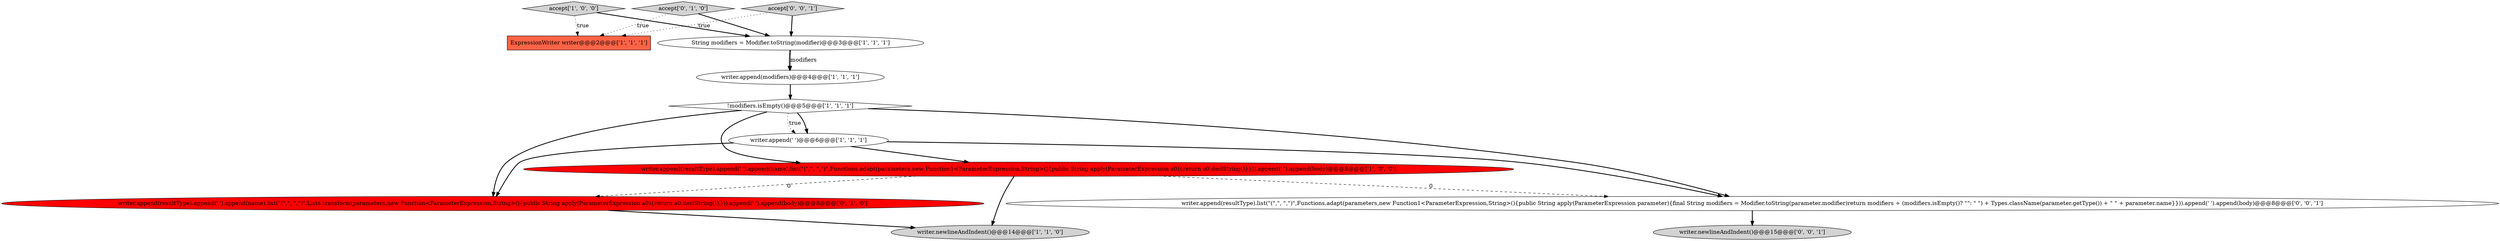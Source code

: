 digraph {
2 [style = filled, label = "accept['1', '0', '0']", fillcolor = lightgray, shape = diamond image = "AAA0AAABBB1BBB"];
5 [style = filled, label = "ExpressionWriter writer@@@2@@@['1', '1', '1']", fillcolor = tomato, shape = box image = "AAA0AAABBB1BBB"];
8 [style = filled, label = "writer.append(resultType).append(' ').append(name).list(\"(\",\", \",\")\",Lists.transform(parameters,new Function<ParameterExpression,String>(){public String apply(ParameterExpression a0){return a0.declString()}})).append(' ').append(body)@@@8@@@['0', '1', '0']", fillcolor = red, shape = ellipse image = "AAA1AAABBB2BBB"];
0 [style = filled, label = "writer.append(modifiers)@@@4@@@['1', '1', '1']", fillcolor = white, shape = ellipse image = "AAA0AAABBB1BBB"];
1 [style = filled, label = "String modifiers = Modifier.toString(modifier)@@@3@@@['1', '1', '1']", fillcolor = white, shape = ellipse image = "AAA0AAABBB1BBB"];
12 [style = filled, label = "accept['0', '0', '1']", fillcolor = lightgray, shape = diamond image = "AAA0AAABBB3BBB"];
11 [style = filled, label = "writer.newlineAndIndent()@@@15@@@['0', '0', '1']", fillcolor = lightgray, shape = ellipse image = "AAA0AAABBB3BBB"];
3 [style = filled, label = "!modifiers.isEmpty()@@@5@@@['1', '1', '1']", fillcolor = white, shape = diamond image = "AAA0AAABBB1BBB"];
6 [style = filled, label = "writer.append(' ')@@@6@@@['1', '1', '1']", fillcolor = white, shape = ellipse image = "AAA0AAABBB1BBB"];
7 [style = filled, label = "writer.append(resultType).append(' ').append(name).list(\"(\",\", \",\")\",Functions.adapt(parameters,new Function1<ParameterExpression,String>(){public String apply(ParameterExpression a0){return a0.declString()}})).append(' ').append(body)@@@8@@@['1', '0', '0']", fillcolor = red, shape = ellipse image = "AAA1AAABBB1BBB"];
4 [style = filled, label = "writer.newlineAndIndent()@@@14@@@['1', '1', '0']", fillcolor = lightgray, shape = ellipse image = "AAA0AAABBB1BBB"];
9 [style = filled, label = "accept['0', '1', '0']", fillcolor = lightgray, shape = diamond image = "AAA0AAABBB2BBB"];
10 [style = filled, label = "writer.append(resultType).list(\"(\",\", \",\")\",Functions.adapt(parameters,new Function1<ParameterExpression,String>(){public String apply(ParameterExpression parameter){final String modifiers = Modifier.toString(parameter.modifier)return modifiers + (modifiers.isEmpty()? \"\": \" \") + Types.className(parameter.getType()) + \" \" + parameter.name}})).append(' ').append(body)@@@8@@@['0', '0', '1']", fillcolor = white, shape = ellipse image = "AAA0AAABBB3BBB"];
0->3 [style = bold, label=""];
2->1 [style = bold, label=""];
7->8 [style = dashed, label="0"];
3->6 [style = bold, label=""];
1->0 [style = bold, label=""];
7->4 [style = bold, label=""];
3->6 [style = dotted, label="true"];
12->1 [style = bold, label=""];
3->10 [style = bold, label=""];
3->7 [style = bold, label=""];
12->5 [style = dotted, label="true"];
3->8 [style = bold, label=""];
6->10 [style = bold, label=""];
6->8 [style = bold, label=""];
7->10 [style = dashed, label="0"];
8->4 [style = bold, label=""];
6->7 [style = bold, label=""];
1->0 [style = solid, label="modifiers"];
9->1 [style = bold, label=""];
2->5 [style = dotted, label="true"];
10->11 [style = bold, label=""];
9->5 [style = dotted, label="true"];
}
